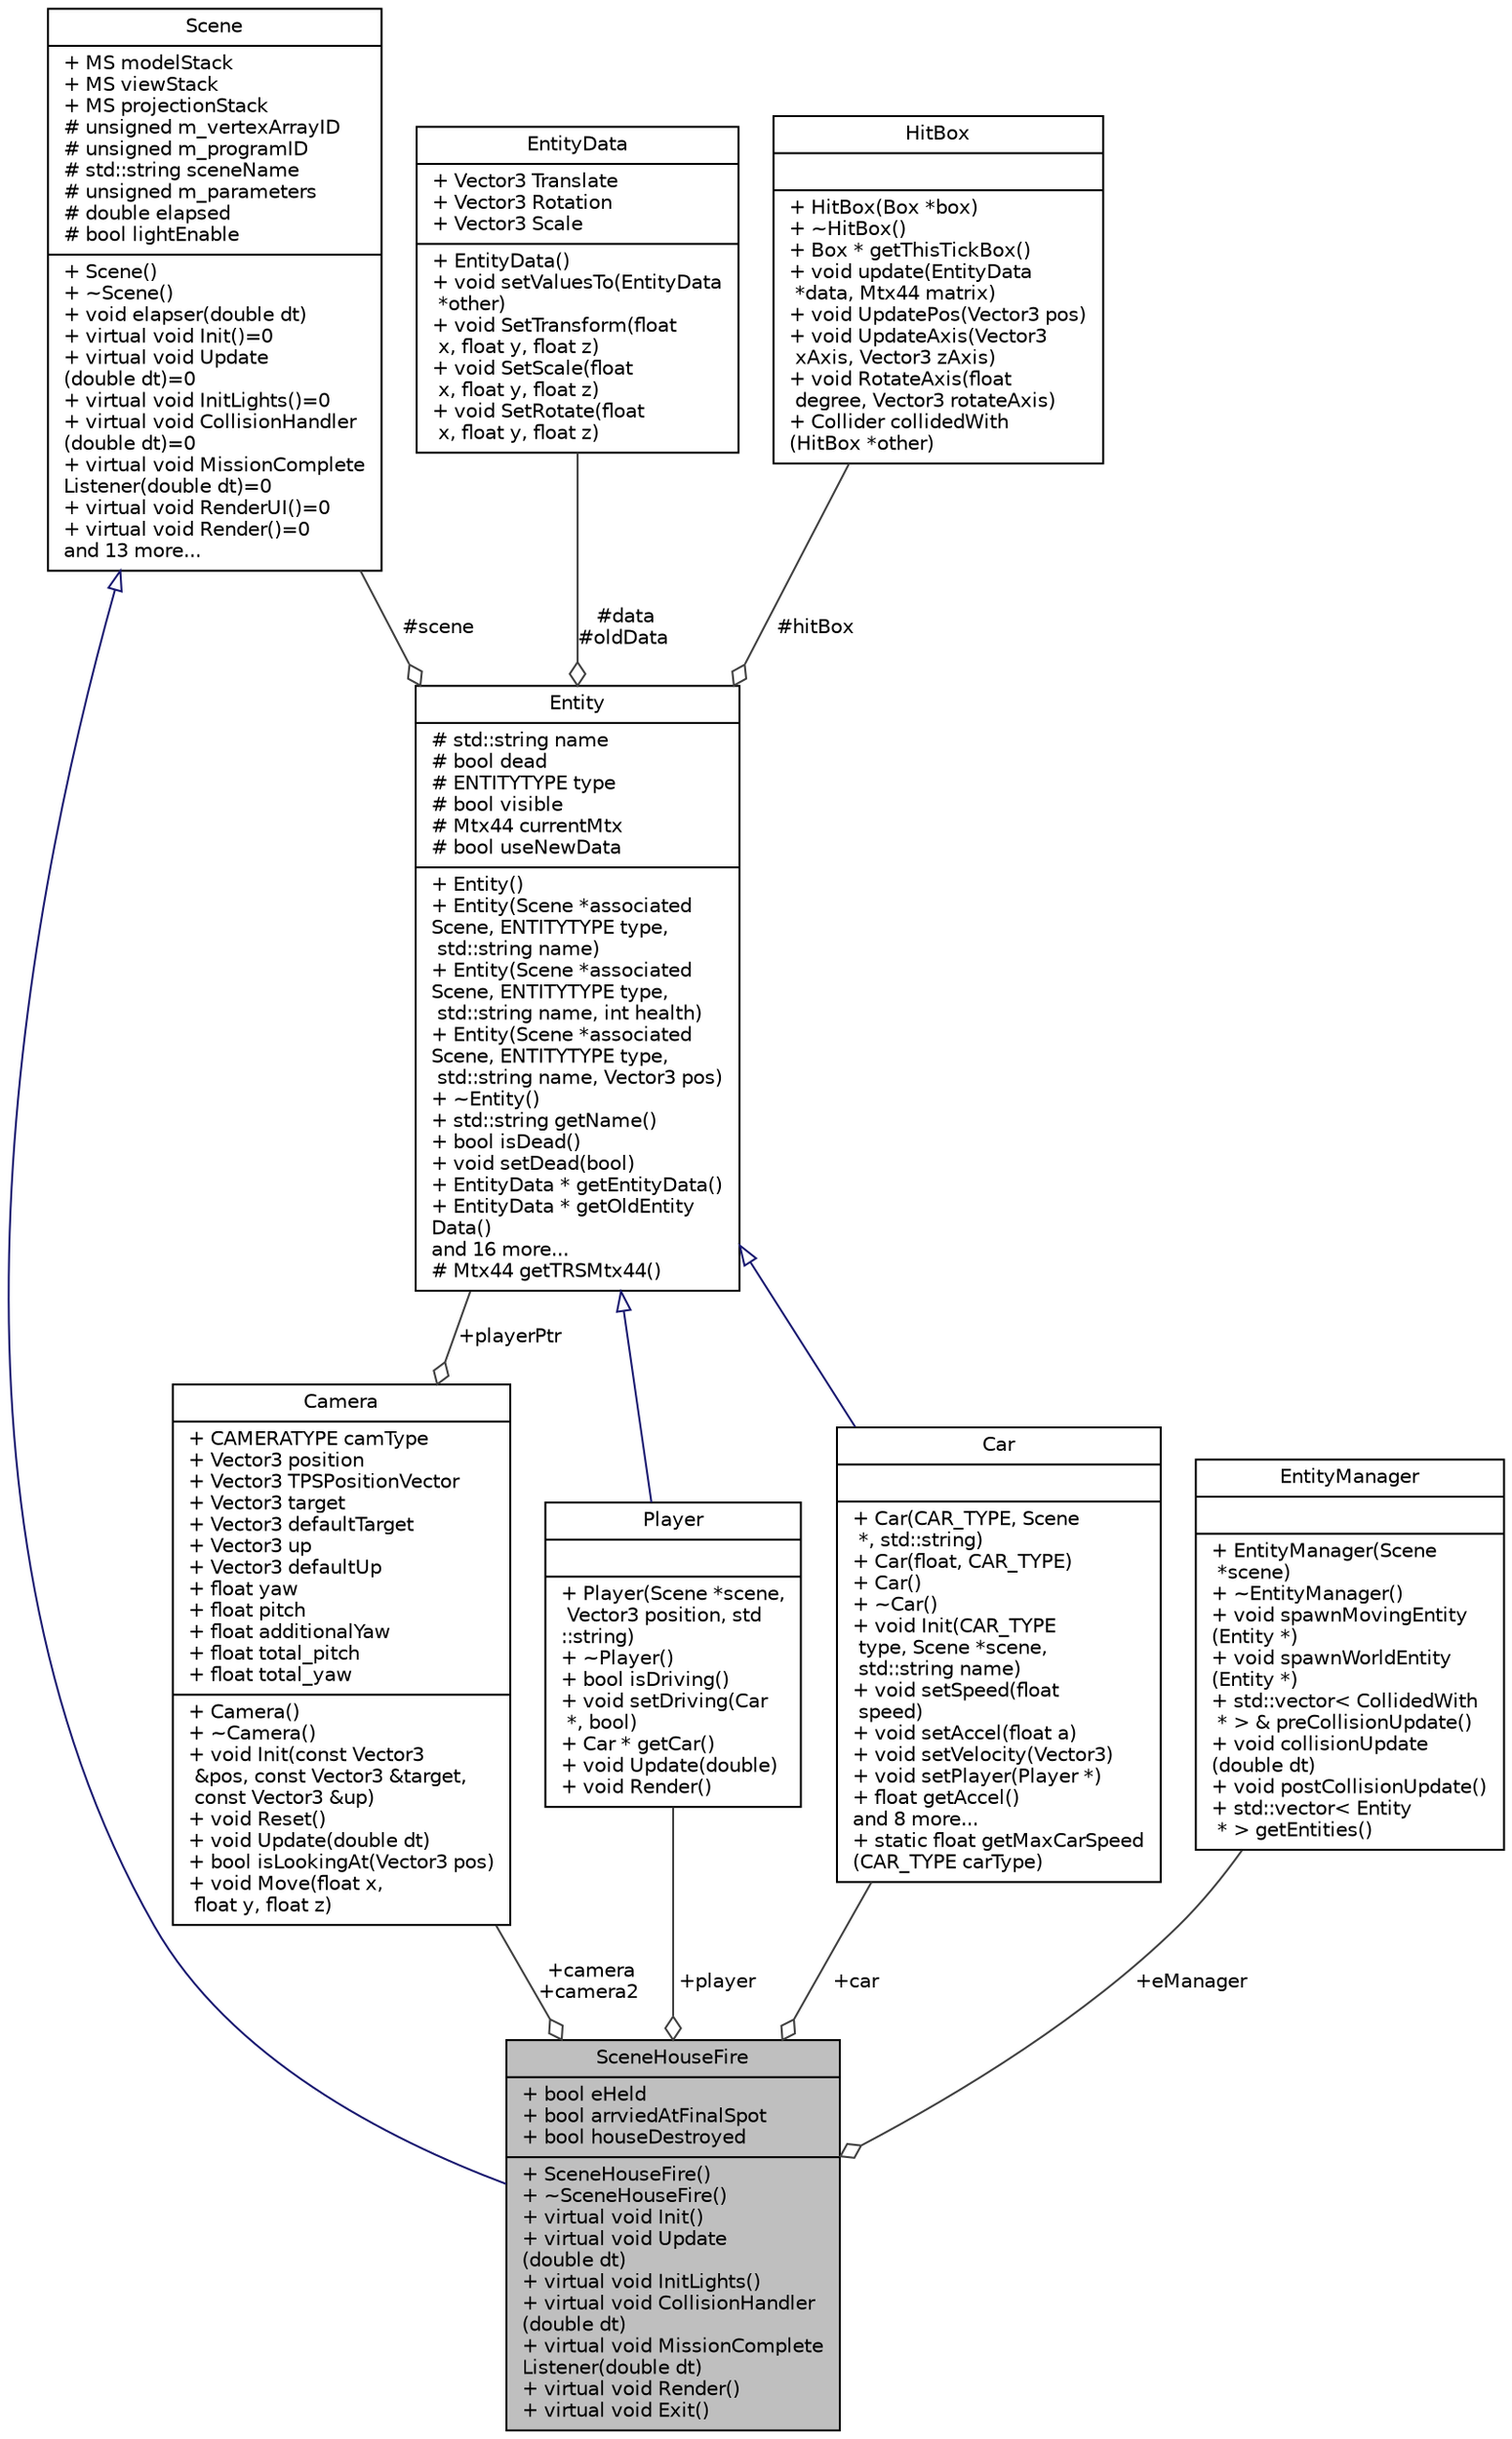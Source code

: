 digraph "SceneHouseFire"
{
 // LATEX_PDF_SIZE
  edge [fontname="Helvetica",fontsize="10",labelfontname="Helvetica",labelfontsize="10"];
  node [fontname="Helvetica",fontsize="10",shape=record];
  Node1 [label="{SceneHouseFire\n|+ bool eHeld\l+ bool arrviedAtFinalSpot\l+ bool houseDestroyed\l|+  SceneHouseFire()\l+  ~SceneHouseFire()\l+ virtual void Init()\l+ virtual void Update\l(double dt)\l+ virtual void InitLights()\l+ virtual void CollisionHandler\l(double dt)\l+ virtual void MissionComplete\lListener(double dt)\l+ virtual void Render()\l+ virtual void Exit()\l}",height=0.2,width=0.4,color="black", fillcolor="grey75", style="filled", fontcolor="black",tooltip="Starting scene of House on Fire for the Game."];
  Node2 -> Node1 [dir="back",color="midnightblue",fontsize="10",style="solid",arrowtail="onormal",fontname="Helvetica"];
  Node2 [label="{Scene\n|+ MS modelStack\l+ MS viewStack\l+ MS projectionStack\l# unsigned m_vertexArrayID\l# unsigned m_programID\l# std::string sceneName\l# unsigned m_parameters\l# double elapsed\l# bool lightEnable\l|+  Scene()\l+  ~Scene()\l+ void elapser(double dt)\l+ virtual void Init()=0\l+ virtual void Update\l(double dt)=0\l+ virtual void InitLights()=0\l+ virtual void CollisionHandler\l(double dt)=0\l+ virtual void MissionComplete\lListener(double dt)=0\l+ virtual void RenderUI()=0\l+ virtual void Render()=0\land 13 more...\l}",height=0.2,width=0.4,color="black", fillcolor="white", style="filled",URL="$class_scene.html",tooltip="Abstract Class of Scenes, used to remove repeate codes from Individual Scenes and make it simpler to ..."];
  Node3 -> Node1 [color="grey25",fontsize="10",style="solid",label=" +eManager" ,arrowhead="odiamond",fontname="Helvetica"];
  Node3 [label="{EntityManager\n||+  EntityManager(Scene\l *scene)\l+  ~EntityManager()\l+ void spawnMovingEntity\l(Entity *)\l+ void spawnWorldEntity\l(Entity *)\l+ std::vector\< CollidedWith\l * \> & preCollisionUpdate()\l+ void collisionUpdate\l(double dt)\l+ void postCollisionUpdate()\l+ std::vector\< Entity\l * \> getEntities()\l}",height=0.2,width=0.4,color="black", fillcolor="white", style="filled",URL="$class_entity_manager.html",tooltip="Scene associated object that handles all Entity in a specific Instance of a Scene...."];
  Node4 -> Node1 [color="grey25",fontsize="10",style="solid",label=" +camera\n+camera2" ,arrowhead="odiamond",fontname="Helvetica"];
  Node4 [label="{Camera\n|+ CAMERATYPE camType\l+ Vector3 position\l+ Vector3 TPSPositionVector\l+ Vector3 target\l+ Vector3 defaultTarget\l+ Vector3 up\l+ Vector3 defaultUp\l+ float yaw\l+ float pitch\l+ float additionalYaw\l+ float total_pitch\l+ float total_yaw\l|+  Camera()\l+  ~Camera()\l+ void Init(const Vector3\l &pos, const Vector3 &target,\l const Vector3 &up)\l+ void Reset()\l+ void Update(double dt)\l+ bool isLookingAt(Vector3 pos)\l+ void Move(float x,\l float y, float z)\l}",height=0.2,width=0.4,color="black", fillcolor="white", style="filled",URL="$class_camera.html",tooltip="Camera System for our game."];
  Node5 -> Node4 [color="grey25",fontsize="10",style="solid",label=" +playerPtr" ,arrowhead="odiamond",fontname="Helvetica"];
  Node5 [label="{Entity\n|# std::string name\l# bool dead\l# ENTITYTYPE type\l# bool visible\l# Mtx44 currentMtx\l# bool useNewData\l|+  Entity()\l+  Entity(Scene *associated\lScene, ENTITYTYPE type,\l std::string name)\l+  Entity(Scene *associated\lScene, ENTITYTYPE type,\l std::string name, int health)\l+  Entity(Scene *associated\lScene, ENTITYTYPE type,\l std::string name, Vector3 pos)\l+  ~Entity()\l+ std::string getName()\l+ bool isDead()\l+ void setDead(bool)\l+ EntityData * getEntityData()\l+ EntityData * getOldEntity\lData()\land 16 more...\l# Mtx44 getTRSMtx44()\l}",height=0.2,width=0.4,color="black", fillcolor="white", style="filled",URL="$class_entity.html",tooltip="Entity System encapsulating all attributes of something \"Living\"."];
  Node6 -> Node5 [color="grey25",fontsize="10",style="solid",label=" #data\n#oldData" ,arrowhead="odiamond",fontname="Helvetica"];
  Node6 [label="{EntityData\n|+ Vector3 Translate\l+ Vector3 Rotation\l+ Vector3 Scale\l|+  EntityData()\l+ void setValuesTo(EntityData\l *other)\l+ void SetTransform(float\l x, float y, float z)\l+ void SetScale(float\l x, float y, float z)\l+ void SetRotate(float\l x, float y, float z)\l}",height=0.2,width=0.4,color="black", fillcolor="white", style="filled",URL="$struct_entity_data.html",tooltip="Handles all World Attributes of an Entity."];
  Node2 -> Node5 [color="grey25",fontsize="10",style="solid",label=" #scene" ,arrowhead="odiamond",fontname="Helvetica"];
  Node7 -> Node5 [color="grey25",fontsize="10",style="solid",label=" #hitBox" ,arrowhead="odiamond",fontname="Helvetica"];
  Node7 [label="{HitBox\n||+  HitBox(Box *box)\l+  ~HitBox()\l+ Box * getThisTickBox()\l+ void update(EntityData\l *data, Mtx44 matrix)\l+ void UpdatePos(Vector3 pos)\l+ void UpdateAxis(Vector3\l xAxis, Vector3 zAxis)\l+ void RotateAxis(float\l degree, Vector3 rotateAxis)\l+ Collider collidedWith\l(HitBox *other)\l}",height=0.2,width=0.4,color="black", fillcolor="white", style="filled",URL="$class_hit_box.html",tooltip="HitBox class that handles ALL hitbox updates."];
  Node8 -> Node1 [color="grey25",fontsize="10",style="solid",label=" +player" ,arrowhead="odiamond",fontname="Helvetica"];
  Node8 [label="{Player\n||+  Player(Scene *scene,\l Vector3 position, std\l::string)\l+  ~Player()\l+ bool isDriving()\l+ void setDriving(Car\l *, bool)\l+ Car * getCar()\l+ void Update(double)\l+ void Render()\l}",height=0.2,width=0.4,color="black", fillcolor="white", style="filled",URL="$class_player.html",tooltip="Handles all Players functionalities."];
  Node5 -> Node8 [dir="back",color="midnightblue",fontsize="10",style="solid",arrowtail="onormal",fontname="Helvetica"];
  Node9 -> Node1 [color="grey25",fontsize="10",style="solid",label=" +car" ,arrowhead="odiamond",fontname="Helvetica"];
  Node9 [label="{Car\n||+  Car(CAR_TYPE, Scene\l *, std::string)\l+  Car(float, CAR_TYPE)\l+  Car()\l+  ~Car()\l+ void Init(CAR_TYPE\l type, Scene *scene,\l std::string name)\l+ void setSpeed(float\l speed)\l+ void setAccel(float a)\l+ void setVelocity(Vector3)\l+ void setPlayer(Player *)\l+ float getAccel()\land 8 more...\l+ static float getMaxCarSpeed\l(CAR_TYPE carType)\l}",height=0.2,width=0.4,color="black", fillcolor="white", style="filled",URL="$class_car.html",tooltip="Car class for car movement."];
  Node5 -> Node9 [dir="back",color="midnightblue",fontsize="10",style="solid",arrowtail="onormal",fontname="Helvetica"];
}
